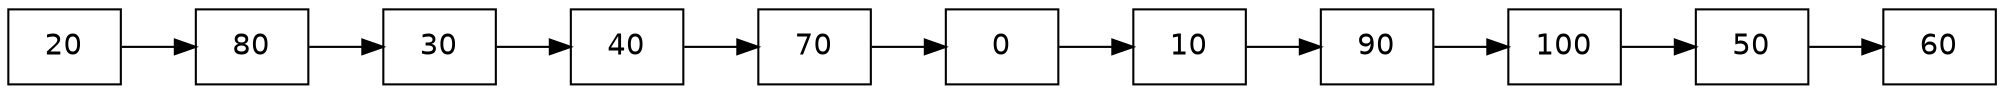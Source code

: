 digraph structs {
	node [fontname=Helvetica shape=record]
	rankdir=LR
	10 [label=20]
	9 [label=80]
	10 -> 9
	9 [label=80]
	8 [label=30]
	9 -> 8
	8 [label=30]
	7 [label=40]
	8 -> 7
	7 [label=40]
	6 [label=70]
	7 -> 6
	6 [label=70]
	5 [label=0]
	6 -> 5
	5 [label=0]
	4 [label=10]
	5 -> 4
	4 [label=10]
	3 [label=90]
	4 -> 3
	3 [label=90]
	2 [label=100]
	3 -> 2
	2 [label=100]
	1 [label=50]
	2 -> 1
	1 [label=50]
	0 [label=60]
	1 -> 0
}
